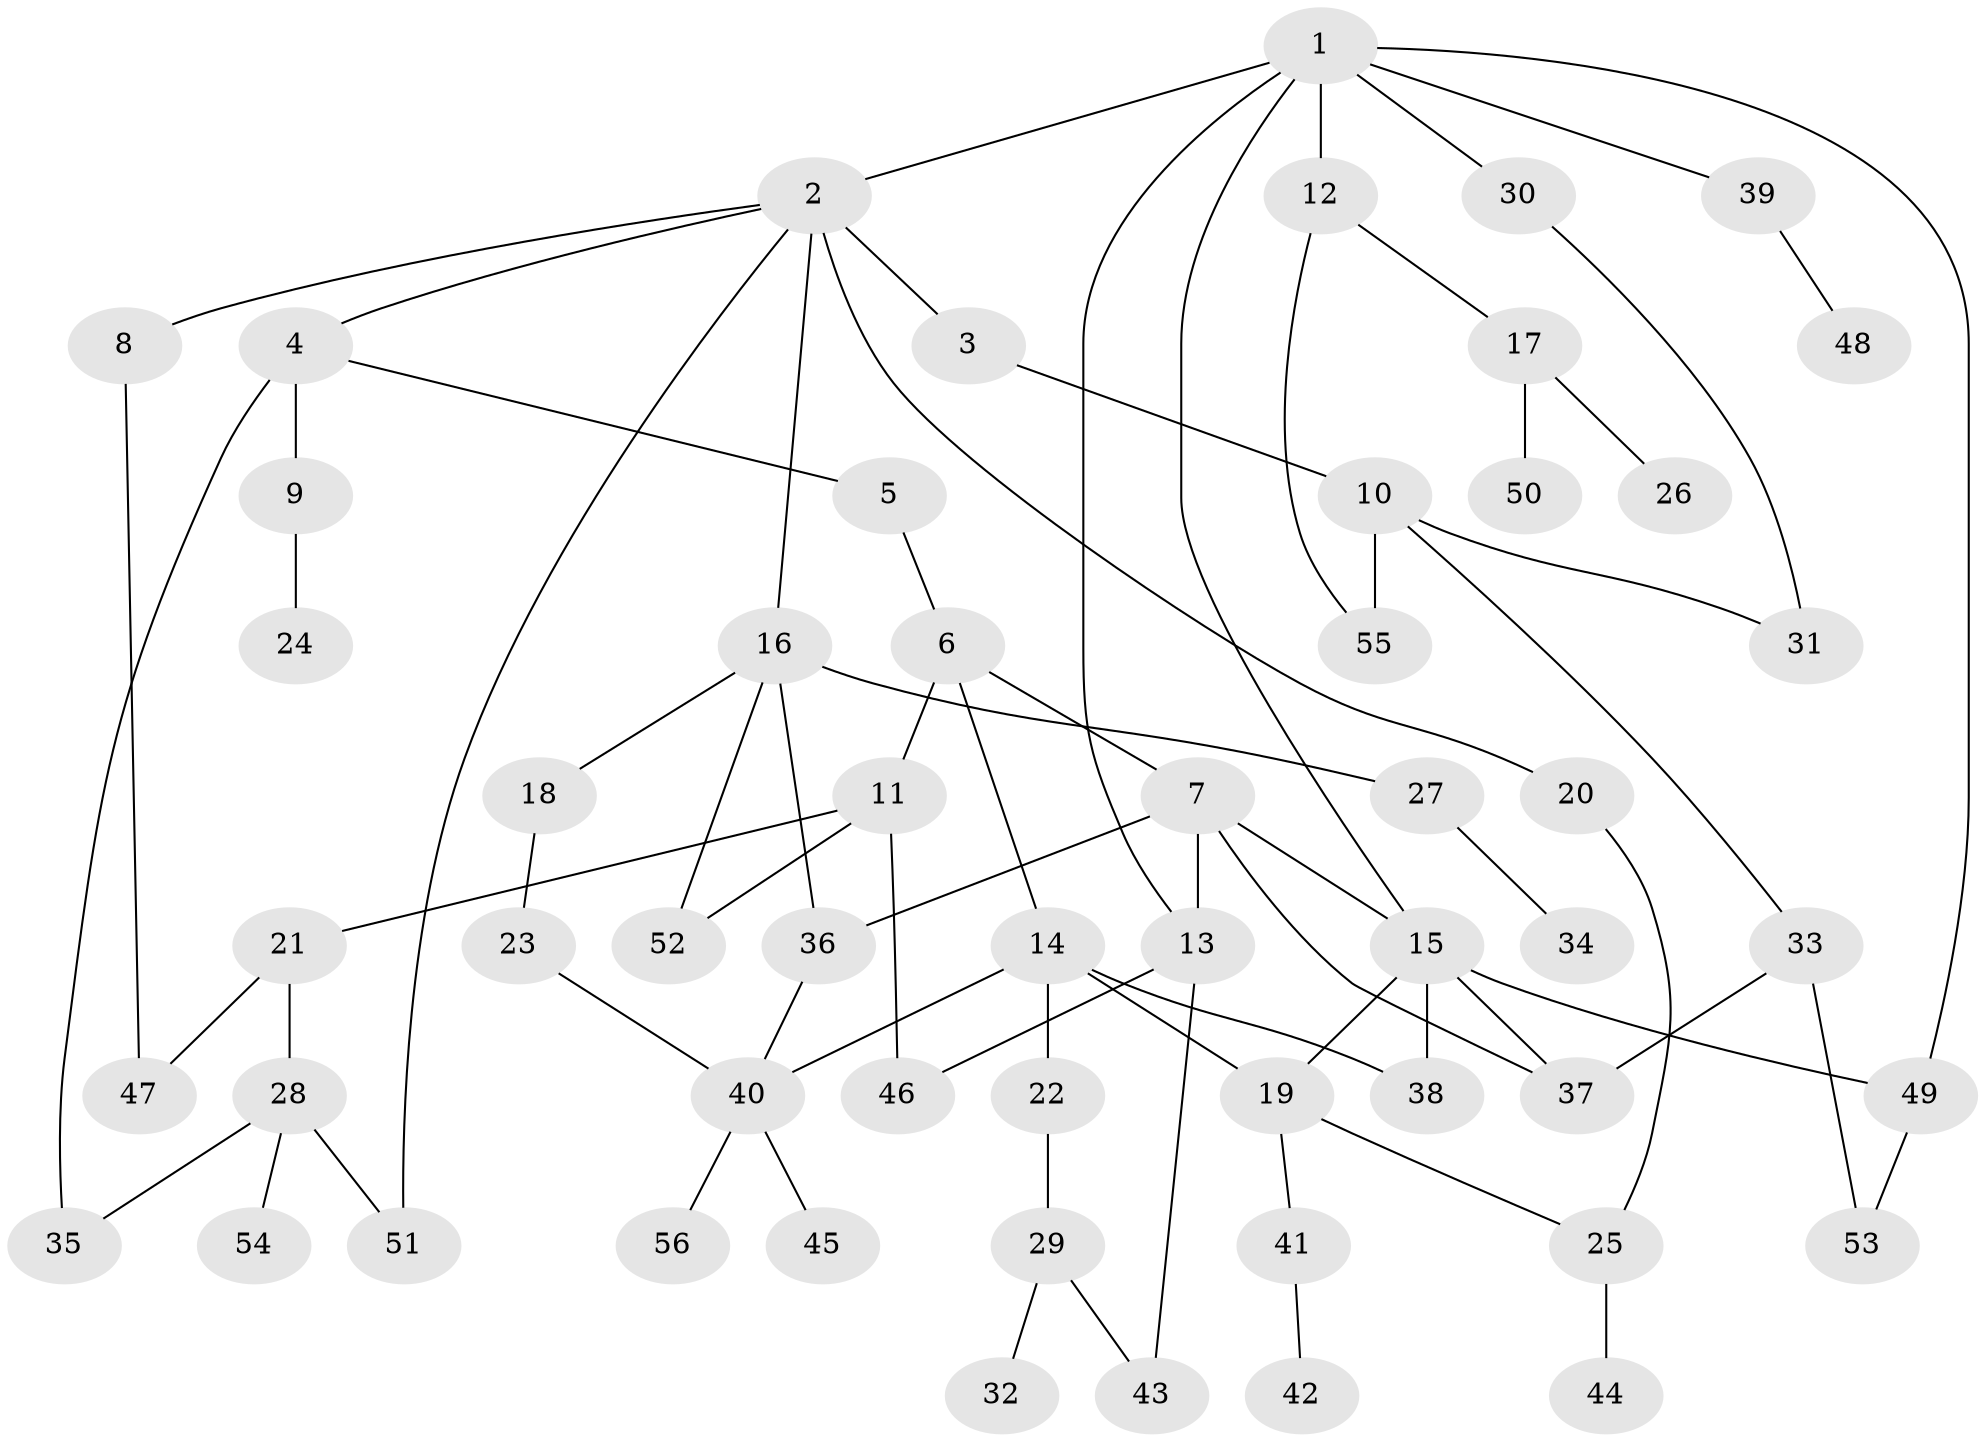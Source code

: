 // original degree distribution, {7: 0.022222222222222223, 9: 0.011111111111111112, 3: 0.14444444444444443, 5: 0.08888888888888889, 2: 0.28888888888888886, 1: 0.35555555555555557, 4: 0.07777777777777778, 6: 0.011111111111111112}
// Generated by graph-tools (version 1.1) at 2025/49/03/04/25 22:49:12]
// undirected, 56 vertices, 75 edges
graph export_dot {
  node [color=gray90,style=filled];
  1;
  2;
  3;
  4;
  5;
  6;
  7;
  8;
  9;
  10;
  11;
  12;
  13;
  14;
  15;
  16;
  17;
  18;
  19;
  20;
  21;
  22;
  23;
  24;
  25;
  26;
  27;
  28;
  29;
  30;
  31;
  32;
  33;
  34;
  35;
  36;
  37;
  38;
  39;
  40;
  41;
  42;
  43;
  44;
  45;
  46;
  47;
  48;
  49;
  50;
  51;
  52;
  53;
  54;
  55;
  56;
  1 -- 2 [weight=1.0];
  1 -- 12 [weight=1.0];
  1 -- 13 [weight=1.0];
  1 -- 15 [weight=1.0];
  1 -- 30 [weight=1.0];
  1 -- 39 [weight=1.0];
  1 -- 49 [weight=1.0];
  2 -- 3 [weight=2.0];
  2 -- 4 [weight=1.0];
  2 -- 8 [weight=1.0];
  2 -- 16 [weight=1.0];
  2 -- 20 [weight=1.0];
  2 -- 51 [weight=1.0];
  3 -- 10 [weight=1.0];
  4 -- 5 [weight=1.0];
  4 -- 9 [weight=1.0];
  4 -- 35 [weight=1.0];
  5 -- 6 [weight=1.0];
  6 -- 7 [weight=1.0];
  6 -- 11 [weight=1.0];
  6 -- 14 [weight=1.0];
  7 -- 13 [weight=1.0];
  7 -- 15 [weight=1.0];
  7 -- 36 [weight=1.0];
  7 -- 37 [weight=1.0];
  8 -- 47 [weight=1.0];
  9 -- 24 [weight=1.0];
  10 -- 31 [weight=1.0];
  10 -- 33 [weight=1.0];
  10 -- 55 [weight=1.0];
  11 -- 21 [weight=1.0];
  11 -- 46 [weight=1.0];
  11 -- 52 [weight=1.0];
  12 -- 17 [weight=1.0];
  12 -- 55 [weight=1.0];
  13 -- 43 [weight=1.0];
  13 -- 46 [weight=1.0];
  14 -- 19 [weight=1.0];
  14 -- 22 [weight=1.0];
  14 -- 38 [weight=1.0];
  14 -- 40 [weight=1.0];
  15 -- 19 [weight=1.0];
  15 -- 37 [weight=1.0];
  15 -- 38 [weight=1.0];
  15 -- 49 [weight=1.0];
  16 -- 18 [weight=1.0];
  16 -- 27 [weight=1.0];
  16 -- 36 [weight=1.0];
  16 -- 52 [weight=1.0];
  17 -- 26 [weight=1.0];
  17 -- 50 [weight=1.0];
  18 -- 23 [weight=1.0];
  19 -- 25 [weight=1.0];
  19 -- 41 [weight=1.0];
  20 -- 25 [weight=1.0];
  21 -- 28 [weight=1.0];
  21 -- 47 [weight=1.0];
  22 -- 29 [weight=1.0];
  23 -- 40 [weight=1.0];
  25 -- 44 [weight=1.0];
  27 -- 34 [weight=1.0];
  28 -- 35 [weight=1.0];
  28 -- 51 [weight=1.0];
  28 -- 54 [weight=1.0];
  29 -- 32 [weight=1.0];
  29 -- 43 [weight=1.0];
  30 -- 31 [weight=1.0];
  33 -- 37 [weight=1.0];
  33 -- 53 [weight=1.0];
  36 -- 40 [weight=1.0];
  39 -- 48 [weight=1.0];
  40 -- 45 [weight=1.0];
  40 -- 56 [weight=1.0];
  41 -- 42 [weight=1.0];
  49 -- 53 [weight=1.0];
}
